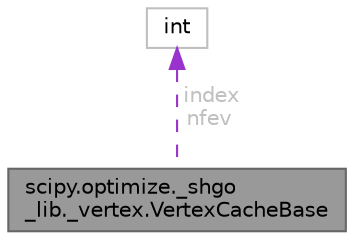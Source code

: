 digraph "scipy.optimize._shgo_lib._vertex.VertexCacheBase"
{
 // LATEX_PDF_SIZE
  bgcolor="transparent";
  edge [fontname=Helvetica,fontsize=10,labelfontname=Helvetica,labelfontsize=10];
  node [fontname=Helvetica,fontsize=10,shape=box,height=0.2,width=0.4];
  Node1 [id="Node000001",label="scipy.optimize._shgo\l_lib._vertex.VertexCacheBase",height=0.2,width=0.4,color="gray40", fillcolor="grey60", style="filled", fontcolor="black",tooltip=" "];
  Node2 -> Node1 [id="edge1_Node000001_Node000002",dir="back",color="darkorchid3",style="dashed",tooltip=" ",label=" index\nnfev",fontcolor="grey" ];
  Node2 [id="Node000002",label="int",height=0.2,width=0.4,color="grey75", fillcolor="white", style="filled",tooltip=" "];
}
